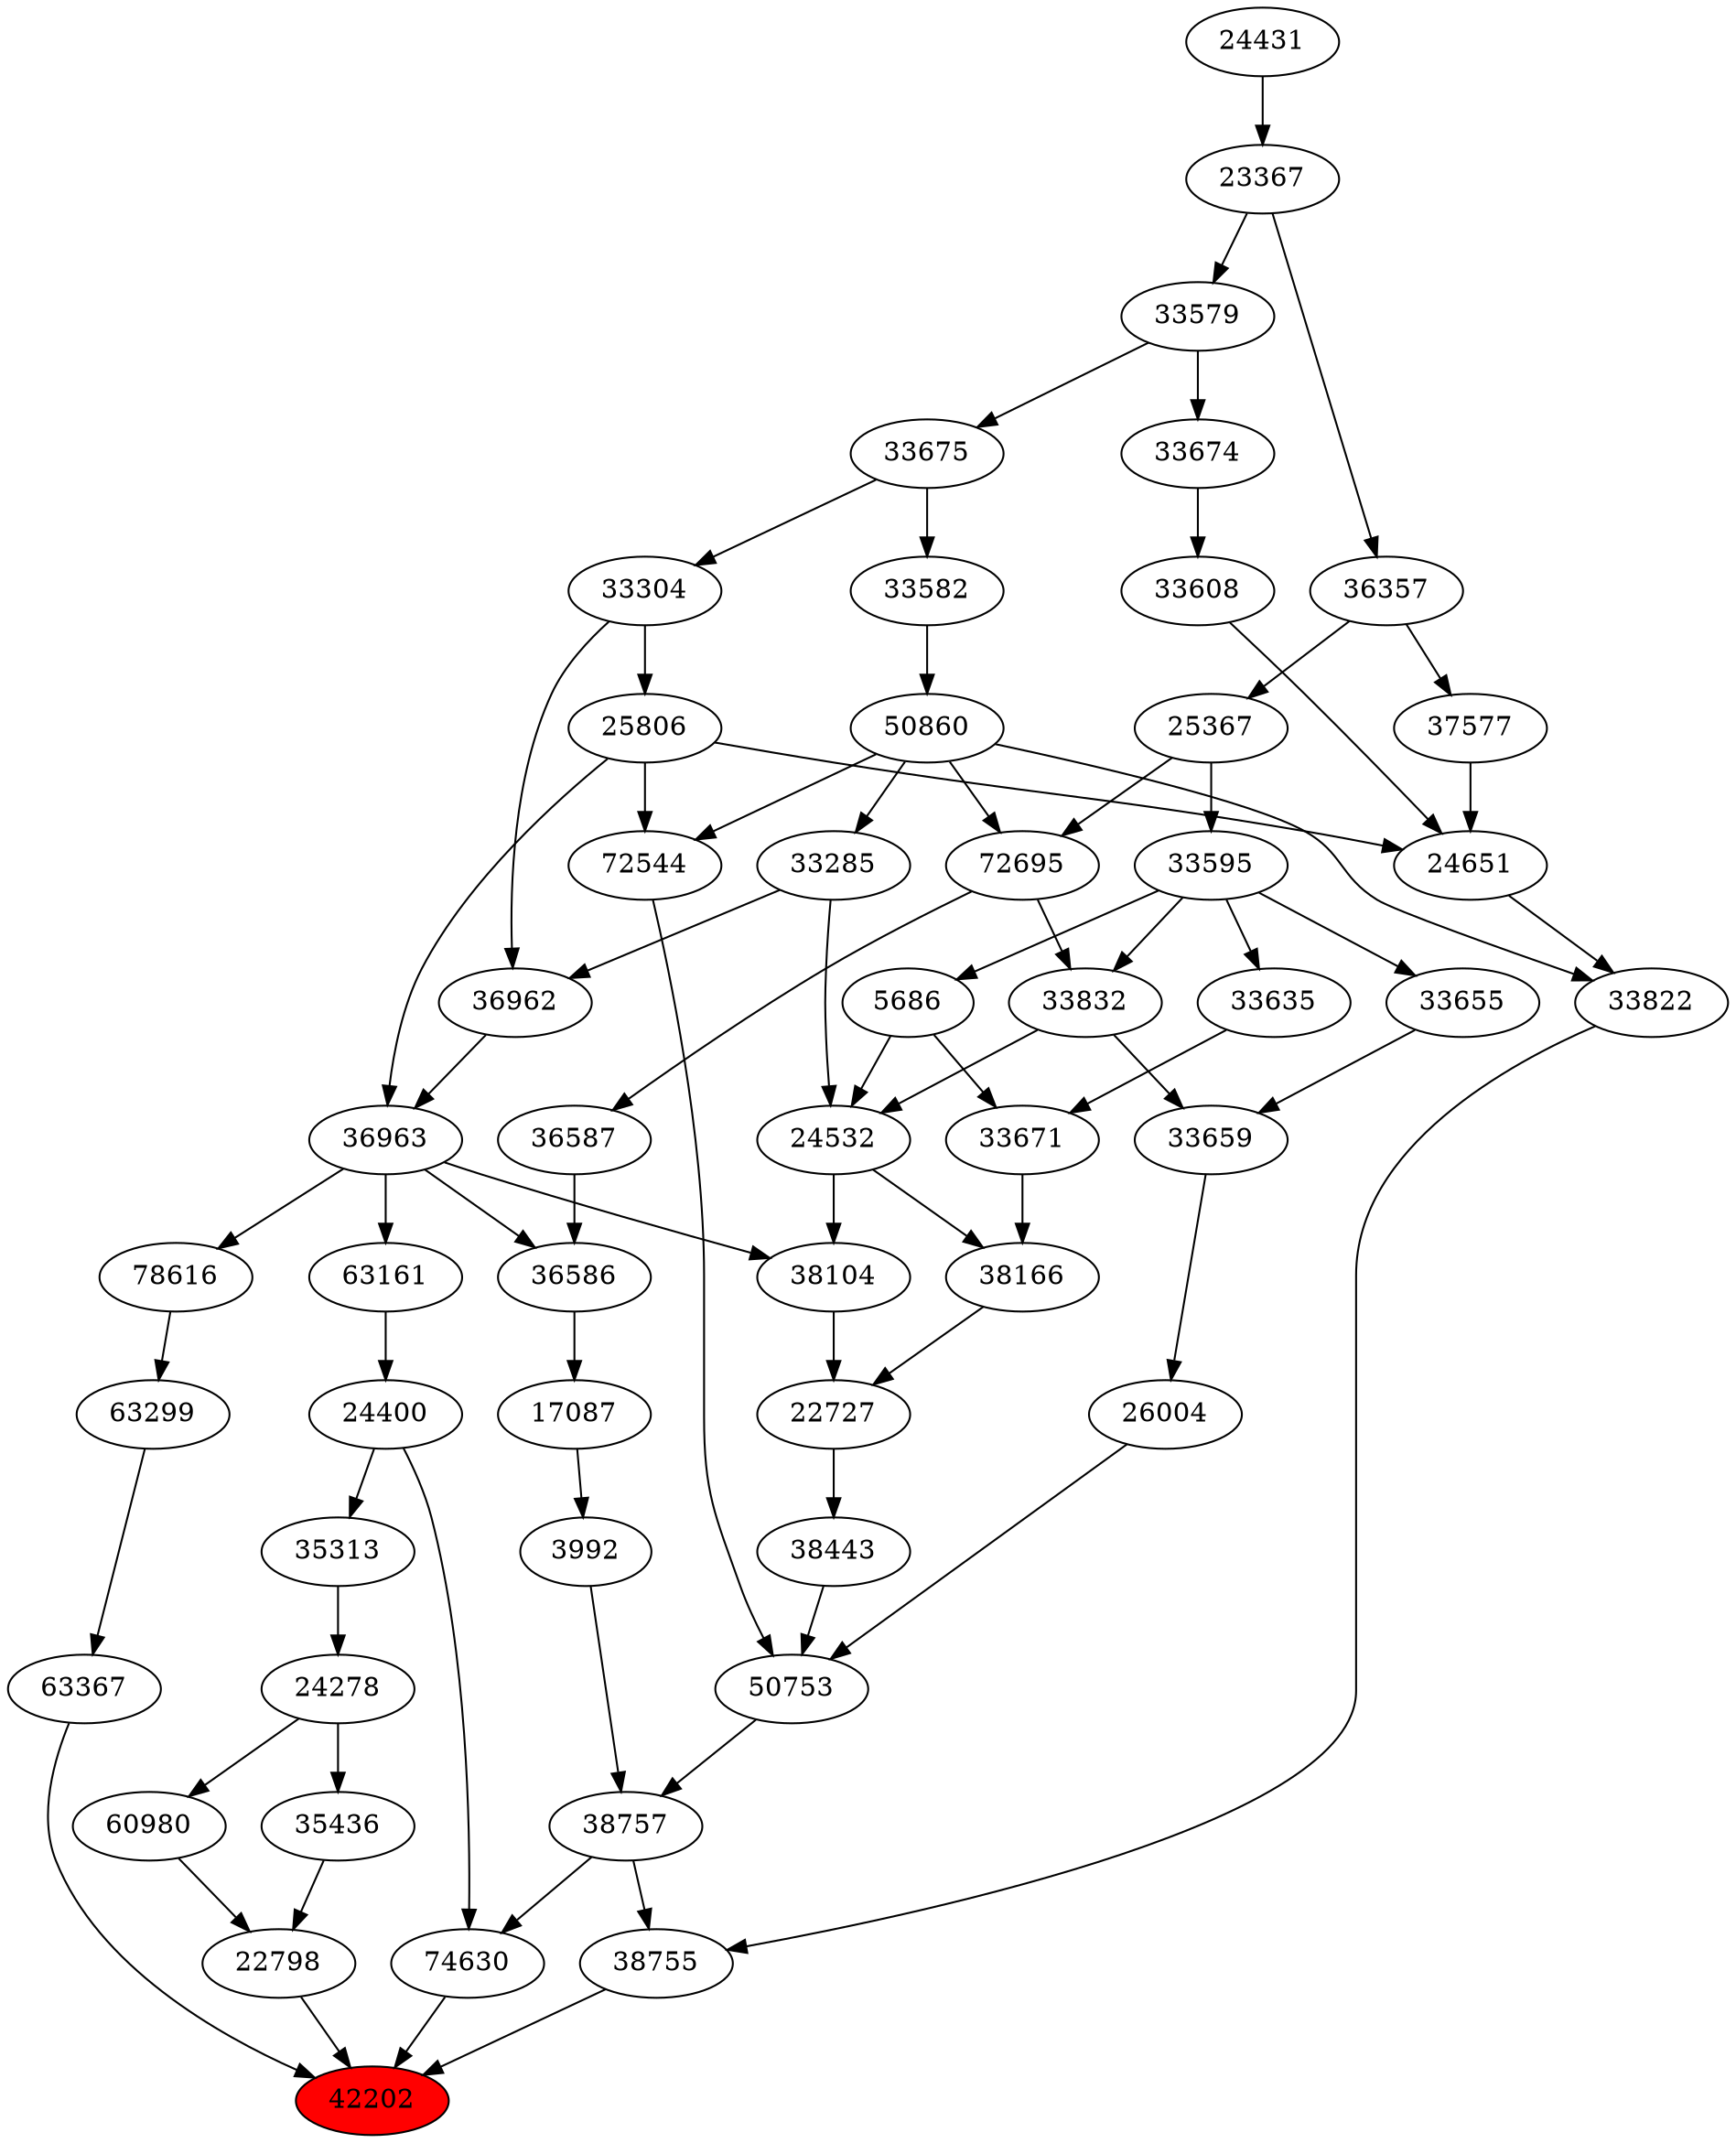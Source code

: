strict digraph{ 
42202 [label="42202" fillcolor=red style=filled]
22798 -> 42202
38755 -> 42202
74630 -> 42202
63367 -> 42202
22798 [label="22798"]
35436 -> 22798
60980 -> 22798
38755 [label="38755"]
38757 -> 38755
33822 -> 38755
74630 [label="74630"]
38757 -> 74630
24400 -> 74630
63367 [label="63367"]
63299 -> 63367
35436 [label="35436"]
24278 -> 35436
60980 [label="60980"]
24278 -> 60980
38757 [label="38757"]
50753 -> 38757
3992 -> 38757
33822 [label="33822"]
24651 -> 33822
50860 -> 33822
24400 [label="24400"]
63161 -> 24400
63299 [label="63299"]
78616 -> 63299
24278 [label="24278"]
35313 -> 24278
50753 [label="50753"]
72544 -> 50753
38443 -> 50753
26004 -> 50753
3992 [label="3992"]
17087 -> 3992
24651 [label="24651"]
25806 -> 24651
33608 -> 24651
37577 -> 24651
50860 [label="50860"]
33582 -> 50860
63161 [label="63161"]
36963 -> 63161
78616 [label="78616"]
36963 -> 78616
35313 [label="35313"]
24400 -> 35313
72544 [label="72544"]
50860 -> 72544
25806 -> 72544
38443 [label="38443"]
22727 -> 38443
26004 [label="26004"]
33659 -> 26004
17087 [label="17087"]
36586 -> 17087
25806 [label="25806"]
33304 -> 25806
33608 [label="33608"]
33674 -> 33608
37577 [label="37577"]
36357 -> 37577
33582 [label="33582"]
33675 -> 33582
36963 [label="36963"]
36962 -> 36963
25806 -> 36963
22727 [label="22727"]
38104 -> 22727
38166 -> 22727
33659 [label="33659"]
33655 -> 33659
33832 -> 33659
36586 [label="36586"]
36587 -> 36586
36963 -> 36586
33304 [label="33304"]
33675 -> 33304
33674 [label="33674"]
33579 -> 33674
36357 [label="36357"]
23367 -> 36357
33675 [label="33675"]
33579 -> 33675
36962 [label="36962"]
33285 -> 36962
33304 -> 36962
38104 [label="38104"]
24532 -> 38104
36963 -> 38104
38166 [label="38166"]
24532 -> 38166
33671 -> 38166
33655 [label="33655"]
33595 -> 33655
33832 [label="33832"]
72695 -> 33832
33595 -> 33832
36587 [label="36587"]
72695 -> 36587
33579 [label="33579"]
23367 -> 33579
23367 [label="23367"]
24431 -> 23367
33285 [label="33285"]
50860 -> 33285
24532 [label="24532"]
33285 -> 24532
5686 -> 24532
33832 -> 24532
33671 [label="33671"]
5686 -> 33671
33635 -> 33671
33595 [label="33595"]
25367 -> 33595
72695 [label="72695"]
50860 -> 72695
25367 -> 72695
24431 [label="24431"]
5686 [label="5686"]
33595 -> 5686
33635 [label="33635"]
33595 -> 33635
25367 [label="25367"]
36357 -> 25367
}